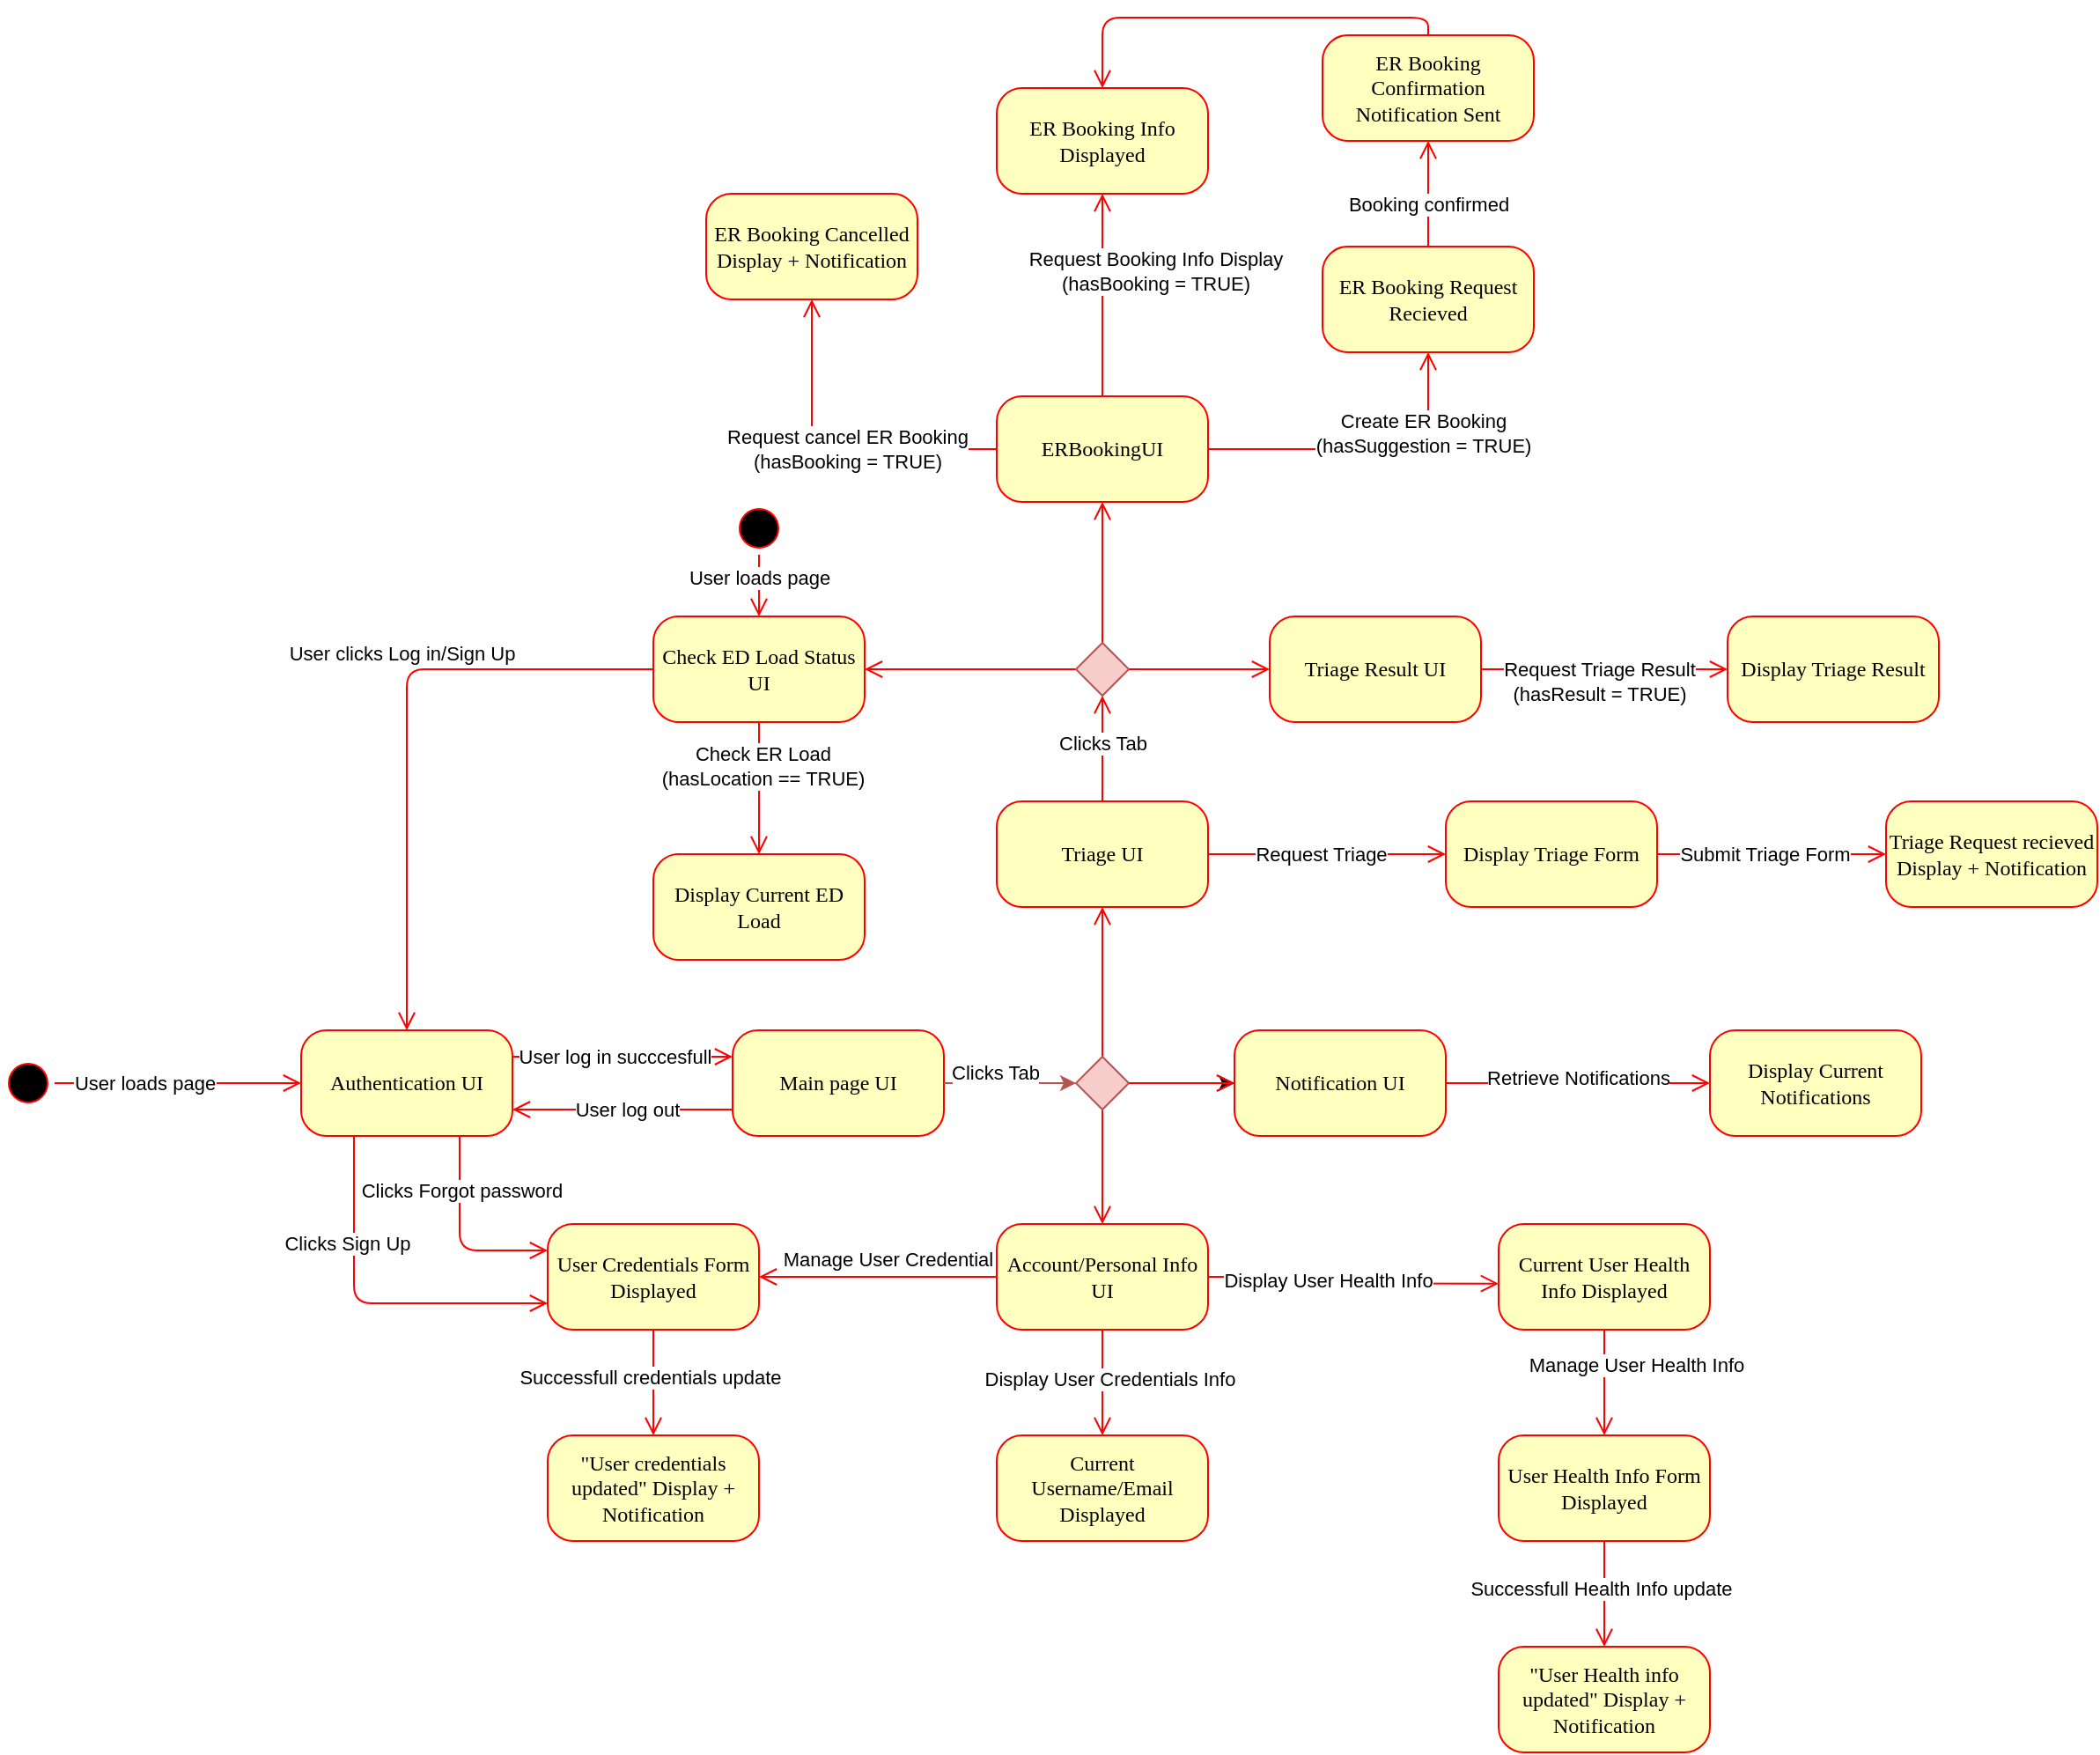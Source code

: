 <mxfile version="22.0.8" type="github">
  <diagram name="Page-1" id="58cdce13-f638-feb5-8d6f-7d28b1aa9fa0">
    <mxGraphModel dx="2423" dy="1447" grid="1" gridSize="10" guides="1" tooltips="1" connect="1" arrows="1" fold="1" page="1" pageScale="1" pageWidth="1100" pageHeight="850" background="none" math="0" shadow="0">
      <root>
        <mxCell id="0" />
        <mxCell id="1" parent="0" />
        <mxCell id="382b91b5511bd0f7-1" value="" style="ellipse;html=1;shape=startState;fillColor=#000000;strokeColor=#ff0000;rounded=1;shadow=0;comic=0;labelBackgroundColor=none;fontFamily=Verdana;fontSize=12;fontColor=#000000;align=center;direction=south;" parent="1" vertex="1">
          <mxGeometry x="-40" y="125" width="30" height="30" as="geometry" />
        </mxCell>
        <mxCell id="382b91b5511bd0f7-6" value="Authentication UI" style="rounded=1;whiteSpace=wrap;html=1;arcSize=24;fillColor=#ffffc0;strokeColor=#ff0000;shadow=0;comic=0;labelBackgroundColor=none;fontFamily=Verdana;fontSize=12;fontColor=#000000;align=center;" parent="1" vertex="1">
          <mxGeometry x="130" y="110" width="120" height="60" as="geometry" />
        </mxCell>
        <mxCell id="2a3bc250acf0617d-9" style="edgeStyle=orthogonalEdgeStyle;html=1;labelBackgroundColor=none;endArrow=open;endSize=8;strokeColor=#ff0000;fontFamily=Verdana;fontSize=12;align=left;" parent="1" source="382b91b5511bd0f7-1" target="382b91b5511bd0f7-6" edge="1">
          <mxGeometry relative="1" as="geometry" />
        </mxCell>
        <mxCell id="VdD3YLYx9Pq02H5jU0q_-2" value="User loads page" style="edgeLabel;html=1;align=center;verticalAlign=middle;resizable=0;points=[];" parent="2a3bc250acf0617d-9" vertex="1" connectable="0">
          <mxGeometry x="-0.275" relative="1" as="geometry">
            <mxPoint as="offset" />
          </mxGeometry>
        </mxCell>
        <mxCell id="VdD3YLYx9Pq02H5jU0q_-5" style="edgeStyle=orthogonalEdgeStyle;html=1;labelBackgroundColor=none;endArrow=open;endSize=8;strokeColor=#ff0000;fontFamily=Verdana;fontSize=12;align=left;exitX=1;exitY=0.25;exitDx=0;exitDy=0;entryX=0;entryY=0.25;entryDx=0;entryDy=0;" parent="1" source="382b91b5511bd0f7-6" target="VdD3YLYx9Pq02H5jU0q_-14" edge="1">
          <mxGeometry relative="1" as="geometry">
            <mxPoint x="390" y="125.62" as="sourcePoint" />
            <mxPoint x="470" y="125" as="targetPoint" />
          </mxGeometry>
        </mxCell>
        <mxCell id="VdD3YLYx9Pq02H5jU0q_-8" value="User log in succcesfull" style="edgeLabel;html=1;align=center;verticalAlign=middle;resizable=0;points=[];" parent="VdD3YLYx9Pq02H5jU0q_-5" vertex="1" connectable="0">
          <mxGeometry x="-0.323" relative="1" as="geometry">
            <mxPoint x="15" as="offset" />
          </mxGeometry>
        </mxCell>
        <mxCell id="VdD3YLYx9Pq02H5jU0q_-10" style="edgeStyle=orthogonalEdgeStyle;html=1;labelBackgroundColor=none;endArrow=open;endSize=8;strokeColor=#ff0000;fontFamily=Verdana;fontSize=12;align=left;entryX=1;entryY=0.75;entryDx=0;entryDy=0;exitX=0;exitY=0.75;exitDx=0;exitDy=0;" parent="1" source="VdD3YLYx9Pq02H5jU0q_-14" target="382b91b5511bd0f7-6" edge="1">
          <mxGeometry relative="1" as="geometry">
            <mxPoint x="460" y="155" as="sourcePoint" />
            <mxPoint x="290" y="160" as="targetPoint" />
          </mxGeometry>
        </mxCell>
        <mxCell id="VdD3YLYx9Pq02H5jU0q_-11" value="User log out" style="edgeLabel;html=1;align=center;verticalAlign=middle;resizable=0;points=[];" parent="VdD3YLYx9Pq02H5jU0q_-10" vertex="1" connectable="0">
          <mxGeometry x="-0.275" relative="1" as="geometry">
            <mxPoint x="-15" as="offset" />
          </mxGeometry>
        </mxCell>
        <mxCell id="VdD3YLYx9Pq02H5jU0q_-12" style="edgeStyle=orthogonalEdgeStyle;html=1;labelBackgroundColor=none;endArrow=open;endSize=8;strokeColor=#ff0000;fontFamily=Verdana;fontSize=12;align=left;entryX=0;entryY=0.75;entryDx=0;entryDy=0;exitX=0.25;exitY=1;exitDx=0;exitDy=0;" parent="1" source="382b91b5511bd0f7-6" target="9bYLnxyuJk67JNiSMp8e-47" edge="1">
          <mxGeometry relative="1" as="geometry">
            <mxPoint x="150" y="200" as="sourcePoint" />
            <mxPoint x="40" y="260" as="targetPoint" />
          </mxGeometry>
        </mxCell>
        <mxCell id="VdD3YLYx9Pq02H5jU0q_-13" value="Clicks Sign Up" style="edgeLabel;html=1;align=center;verticalAlign=middle;resizable=0;points=[];" parent="VdD3YLYx9Pq02H5jU0q_-12" vertex="1" connectable="0">
          <mxGeometry x="-0.275" relative="1" as="geometry">
            <mxPoint x="-4" y="-14" as="offset" />
          </mxGeometry>
        </mxCell>
        <mxCell id="VdD3YLYx9Pq02H5jU0q_-14" value="Main page UI" style="rounded=1;whiteSpace=wrap;html=1;arcSize=24;fillColor=#ffffc0;strokeColor=#ff0000;shadow=0;comic=0;labelBackgroundColor=none;fontFamily=Verdana;fontSize=12;fontColor=#000000;align=center;" parent="1" vertex="1">
          <mxGeometry x="375" y="110" width="120" height="60" as="geometry" />
        </mxCell>
        <mxCell id="VdD3YLYx9Pq02H5jU0q_-15" style="edgeStyle=orthogonalEdgeStyle;html=1;labelBackgroundColor=none;endArrow=open;endSize=8;strokeColor=#ff0000;fontFamily=Verdana;fontSize=12;align=left;exitX=0.5;exitY=0;exitDx=0;exitDy=0;entryX=0.5;entryY=1;entryDx=0;entryDy=0;" parent="1" source="VdD3YLYx9Pq02H5jU0q_-47" target="VdD3YLYx9Pq02H5jU0q_-21" edge="1">
          <mxGeometry relative="1" as="geometry">
            <mxPoint x="310" y="135" as="sourcePoint" />
            <mxPoint x="580" y="50" as="targetPoint" />
          </mxGeometry>
        </mxCell>
        <mxCell id="VdD3YLYx9Pq02H5jU0q_-21" value="Triage UI" style="rounded=1;whiteSpace=wrap;html=1;arcSize=24;fillColor=#ffffc0;strokeColor=#ff0000;shadow=0;comic=0;labelBackgroundColor=none;fontFamily=Verdana;fontSize=12;fontColor=#000000;align=center;" parent="1" vertex="1">
          <mxGeometry x="525" y="-20" width="120" height="60" as="geometry" />
        </mxCell>
        <mxCell id="VdD3YLYx9Pq02H5jU0q_-24" style="edgeStyle=orthogonalEdgeStyle;html=1;labelBackgroundColor=none;endArrow=open;endSize=8;strokeColor=#ff0000;fontFamily=Verdana;fontSize=12;align=left;exitX=0.5;exitY=0;exitDx=0;exitDy=0;entryX=0.5;entryY=1;entryDx=0;entryDy=0;" parent="1" source="VdD3YLYx9Pq02H5jU0q_-49" target="VdD3YLYx9Pq02H5jU0q_-26" edge="1">
          <mxGeometry relative="1" as="geometry">
            <mxPoint x="590" y="120" as="sourcePoint" />
            <mxPoint x="710" y="10" as="targetPoint" />
          </mxGeometry>
        </mxCell>
        <mxCell id="VdD3YLYx9Pq02H5jU0q_-26" value="ERBookingUI" style="rounded=1;whiteSpace=wrap;html=1;arcSize=24;fillColor=#ffffc0;strokeColor=#ff0000;shadow=0;comic=0;labelBackgroundColor=none;fontFamily=Verdana;fontSize=12;fontColor=#000000;align=center;" parent="1" vertex="1">
          <mxGeometry x="525" y="-250" width="120" height="60" as="geometry" />
        </mxCell>
        <mxCell id="VdD3YLYx9Pq02H5jU0q_-29" style="edgeStyle=orthogonalEdgeStyle;html=1;labelBackgroundColor=none;endArrow=open;endSize=8;strokeColor=#ff0000;fontFamily=Verdana;fontSize=12;align=left;exitX=0.5;exitY=0;exitDx=0;exitDy=0;entryX=0.5;entryY=1;entryDx=0;entryDy=0;" parent="1" source="VdD3YLYx9Pq02H5jU0q_-21" target="VdD3YLYx9Pq02H5jU0q_-49" edge="1">
          <mxGeometry relative="1" as="geometry">
            <mxPoint x="400" y="-51.96" as="sourcePoint" />
            <mxPoint x="530" y="-80" as="targetPoint" />
          </mxGeometry>
        </mxCell>
        <mxCell id="9bYLnxyuJk67JNiSMp8e-36" value="&lt;div&gt;Clicks Tab&lt;/div&gt;" style="edgeLabel;html=1;align=center;verticalAlign=middle;resizable=0;points=[];" parent="VdD3YLYx9Pq02H5jU0q_-29" vertex="1" connectable="0">
          <mxGeometry x="0.341" relative="1" as="geometry">
            <mxPoint y="7" as="offset" />
          </mxGeometry>
        </mxCell>
        <mxCell id="VdD3YLYx9Pq02H5jU0q_-30" value="Check ED Load Status UI" style="rounded=1;whiteSpace=wrap;html=1;arcSize=24;fillColor=#ffffc0;strokeColor=#ff0000;shadow=0;comic=0;labelBackgroundColor=none;fontFamily=Verdana;fontSize=12;fontColor=#000000;align=center;" parent="1" vertex="1">
          <mxGeometry x="330" y="-125.0" width="120" height="60" as="geometry" />
        </mxCell>
        <mxCell id="VdD3YLYx9Pq02H5jU0q_-34" style="edgeStyle=orthogonalEdgeStyle;html=1;labelBackgroundColor=none;endArrow=open;endSize=8;strokeColor=#ff0000;fontFamily=Verdana;fontSize=12;align=left;entryX=1;entryY=0.5;entryDx=0;entryDy=0;exitX=0;exitY=0.5;exitDx=0;exitDy=0;" parent="1" source="VdD3YLYx9Pq02H5jU0q_-49" target="VdD3YLYx9Pq02H5jU0q_-30" edge="1">
          <mxGeometry relative="1" as="geometry">
            <mxPoint x="540" y="-10" as="sourcePoint" />
            <mxPoint x="460" y="-95" as="targetPoint" />
          </mxGeometry>
        </mxCell>
        <mxCell id="VdD3YLYx9Pq02H5jU0q_-35" value="Account/Personal Info UI" style="rounded=1;whiteSpace=wrap;html=1;arcSize=24;fillColor=#ffffc0;strokeColor=#ff0000;shadow=0;comic=0;labelBackgroundColor=none;fontFamily=Verdana;fontSize=12;fontColor=#000000;align=center;" parent="1" vertex="1">
          <mxGeometry x="525" y="220" width="120" height="60" as="geometry" />
        </mxCell>
        <mxCell id="VdD3YLYx9Pq02H5jU0q_-36" style="edgeStyle=orthogonalEdgeStyle;html=1;labelBackgroundColor=none;endArrow=open;endSize=8;strokeColor=#ff0000;fontFamily=Verdana;fontSize=12;align=left;exitX=0.5;exitY=1;exitDx=0;exitDy=0;entryX=0.5;entryY=0;entryDx=0;entryDy=0;" parent="1" source="VdD3YLYx9Pq02H5jU0q_-47" target="VdD3YLYx9Pq02H5jU0q_-35" edge="1">
          <mxGeometry relative="1" as="geometry">
            <mxPoint x="650" y="150" as="sourcePoint" />
            <mxPoint x="710" y="150" as="targetPoint" />
          </mxGeometry>
        </mxCell>
        <mxCell id="VdD3YLYx9Pq02H5jU0q_-39" style="edgeStyle=orthogonalEdgeStyle;html=1;labelBackgroundColor=none;endArrow=open;endSize=8;strokeColor=#ff0000;fontFamily=Verdana;fontSize=12;align=left;entryX=0.5;entryY=0;entryDx=0;entryDy=0;exitX=0;exitY=0.5;exitDx=0;exitDy=0;" parent="1" source="VdD3YLYx9Pq02H5jU0q_-30" target="382b91b5511bd0f7-6" edge="1">
          <mxGeometry relative="1" as="geometry">
            <mxPoint x="540" y="-10" as="sourcePoint" />
            <mxPoint x="540" y="-90" as="targetPoint" />
          </mxGeometry>
        </mxCell>
        <mxCell id="3F3ILfwRqj9AePYUOEfk-1" value="User clicks Log in/Sign Up" style="edgeLabel;html=1;align=center;verticalAlign=middle;resizable=0;points=[];" parent="VdD3YLYx9Pq02H5jU0q_-39" vertex="1" connectable="0">
          <mxGeometry x="0.038" y="-4" relative="1" as="geometry">
            <mxPoint x="1" y="-48" as="offset" />
          </mxGeometry>
        </mxCell>
        <mxCell id="VdD3YLYx9Pq02H5jU0q_-40" value="" style="ellipse;html=1;shape=startState;fillColor=#000000;strokeColor=#ff0000;rounded=1;shadow=0;comic=0;labelBackgroundColor=none;fontFamily=Verdana;fontSize=12;fontColor=#000000;align=center;direction=south;" parent="1" vertex="1">
          <mxGeometry x="375" y="-190" width="30" height="30" as="geometry" />
        </mxCell>
        <mxCell id="VdD3YLYx9Pq02H5jU0q_-41" style="edgeStyle=orthogonalEdgeStyle;html=1;labelBackgroundColor=none;endArrow=open;endSize=8;strokeColor=#ff0000;fontFamily=Verdana;fontSize=12;align=left;entryX=0.5;entryY=0;entryDx=0;entryDy=0;" parent="1" source="VdD3YLYx9Pq02H5jU0q_-40" target="VdD3YLYx9Pq02H5jU0q_-30" edge="1">
          <mxGeometry relative="1" as="geometry">
            <mxPoint x="370" y="-135" as="targetPoint" />
          </mxGeometry>
        </mxCell>
        <mxCell id="VdD3YLYx9Pq02H5jU0q_-42" value="User loads page" style="edgeLabel;html=1;align=center;verticalAlign=middle;resizable=0;points=[];" parent="VdD3YLYx9Pq02H5jU0q_-41" vertex="1" connectable="0">
          <mxGeometry x="-0.275" relative="1" as="geometry">
            <mxPoint as="offset" />
          </mxGeometry>
        </mxCell>
        <mxCell id="NMF-H3eIl_iGVr_XC_nz-1" value="" style="edgeStyle=orthogonalEdgeStyle;rounded=0;orthogonalLoop=1;jettySize=auto;html=1;" parent="1" source="VdD3YLYx9Pq02H5jU0q_-47" target="9bYLnxyuJk67JNiSMp8e-69" edge="1">
          <mxGeometry relative="1" as="geometry" />
        </mxCell>
        <mxCell id="VdD3YLYx9Pq02H5jU0q_-47" value="" style="rhombus;whiteSpace=wrap;html=1;fillColor=#f8cecc;strokeColor=#b85450;" parent="1" vertex="1">
          <mxGeometry x="570" y="125" width="30" height="30" as="geometry" />
        </mxCell>
        <mxCell id="VdD3YLYx9Pq02H5jU0q_-48" value="" style="endArrow=classic;html=1;rounded=0;fillColor=#f8cecc;strokeColor=#b85450;entryX=0;entryY=0.5;entryDx=0;entryDy=0;exitX=1;exitY=0.5;exitDx=0;exitDy=0;" parent="1" source="VdD3YLYx9Pq02H5jU0q_-14" target="VdD3YLYx9Pq02H5jU0q_-47" edge="1">
          <mxGeometry width="50" height="50" relative="1" as="geometry">
            <mxPoint x="500" y="140" as="sourcePoint" />
            <mxPoint x="550" y="150" as="targetPoint" />
          </mxGeometry>
        </mxCell>
        <mxCell id="9bYLnxyuJk67JNiSMp8e-1" value="Clicks Tab" style="edgeLabel;html=1;align=center;verticalAlign=middle;resizable=0;points=[];" parent="VdD3YLYx9Pq02H5jU0q_-48" vertex="1" connectable="0">
          <mxGeometry x="-0.237" y="6" relative="1" as="geometry">
            <mxPoint as="offset" />
          </mxGeometry>
        </mxCell>
        <mxCell id="VdD3YLYx9Pq02H5jU0q_-49" value="" style="rhombus;whiteSpace=wrap;html=1;fillColor=#f8cecc;strokeColor=#b85450;" parent="1" vertex="1">
          <mxGeometry x="570" y="-110" width="30" height="30" as="geometry" />
        </mxCell>
        <mxCell id="VdD3YLYx9Pq02H5jU0q_-54" value="Triage Result UI" style="rounded=1;whiteSpace=wrap;html=1;arcSize=24;fillColor=#ffffc0;strokeColor=#ff0000;shadow=0;comic=0;labelBackgroundColor=none;fontFamily=Verdana;fontSize=12;fontColor=#000000;align=center;" parent="1" vertex="1">
          <mxGeometry x="680" y="-125" width="120" height="60" as="geometry" />
        </mxCell>
        <mxCell id="VdD3YLYx9Pq02H5jU0q_-55" style="edgeStyle=orthogonalEdgeStyle;html=1;labelBackgroundColor=none;endArrow=open;endSize=8;strokeColor=#ff0000;fontFamily=Verdana;fontSize=12;align=left;entryX=0;entryY=0.5;entryDx=0;entryDy=0;exitX=1;exitY=0.5;exitDx=0;exitDy=0;" parent="1" source="VdD3YLYx9Pq02H5jU0q_-49" target="VdD3YLYx9Pq02H5jU0q_-54" edge="1">
          <mxGeometry relative="1" as="geometry">
            <mxPoint x="600" y="-90" as="sourcePoint" />
            <mxPoint x="150" y="-305" as="targetPoint" />
          </mxGeometry>
        </mxCell>
        <mxCell id="9bYLnxyuJk67JNiSMp8e-13" style="edgeStyle=orthogonalEdgeStyle;html=1;labelBackgroundColor=none;endArrow=open;endSize=8;strokeColor=#ff0000;fontFamily=Verdana;fontSize=12;align=left;exitX=1;exitY=0.5;exitDx=0;exitDy=0;entryX=0.5;entryY=1;entryDx=0;entryDy=0;" parent="1" source="VdD3YLYx9Pq02H5jU0q_-26" target="9bYLnxyuJk67JNiSMp8e-23" edge="1">
          <mxGeometry relative="1" as="geometry">
            <mxPoint x="470" y="-170" as="sourcePoint" />
            <mxPoint x="770" y="-275" as="targetPoint" />
          </mxGeometry>
        </mxCell>
        <mxCell id="9bYLnxyuJk67JNiSMp8e-14" value="&lt;div&gt;Create ER Booking&lt;/div&gt;&lt;div&gt;(hasSuggestion = TRUE)&lt;br&gt;&lt;/div&gt;" style="edgeLabel;html=1;align=center;verticalAlign=middle;resizable=0;points=[];" parent="9bYLnxyuJk67JNiSMp8e-13" vertex="1" connectable="0">
          <mxGeometry x="0.358" y="9" relative="1" as="geometry">
            <mxPoint as="offset" />
          </mxGeometry>
        </mxCell>
        <mxCell id="9bYLnxyuJk67JNiSMp8e-18" style="edgeStyle=orthogonalEdgeStyle;html=1;labelBackgroundColor=none;endArrow=open;endSize=8;strokeColor=#ff0000;fontFamily=Verdana;fontSize=12;align=left;exitX=0.5;exitY=0;exitDx=0;exitDy=0;entryX=0.5;entryY=1;entryDx=0;entryDy=0;" parent="1" source="VdD3YLYx9Pq02H5jU0q_-26" target="9bYLnxyuJk67JNiSMp8e-22" edge="1">
          <mxGeometry relative="1" as="geometry">
            <mxPoint x="470" y="-170" as="sourcePoint" />
            <mxPoint x="610" y="-375" as="targetPoint" />
          </mxGeometry>
        </mxCell>
        <mxCell id="9bYLnxyuJk67JNiSMp8e-19" value="&lt;div&gt;Request Booking Info Display&lt;br&gt;&lt;/div&gt;&lt;div&gt;(hasBooking = TRUE)&lt;br&gt;&lt;/div&gt;" style="edgeLabel;html=1;align=center;verticalAlign=middle;resizable=0;points=[];" parent="9bYLnxyuJk67JNiSMp8e-18" vertex="1" connectable="0">
          <mxGeometry x="-0.437" y="4" relative="1" as="geometry">
            <mxPoint x="34" y="-39" as="offset" />
          </mxGeometry>
        </mxCell>
        <mxCell id="9bYLnxyuJk67JNiSMp8e-22" value="ER Booking Info Displayed" style="rounded=1;whiteSpace=wrap;html=1;arcSize=24;fillColor=#ffffc0;strokeColor=#ff0000;shadow=0;comic=0;labelBackgroundColor=none;fontFamily=Verdana;fontSize=12;fontColor=#000000;align=center;" parent="1" vertex="1">
          <mxGeometry x="525" y="-425" width="120" height="60" as="geometry" />
        </mxCell>
        <mxCell id="9bYLnxyuJk67JNiSMp8e-23" value="ER Booking Request Recieved" style="rounded=1;whiteSpace=wrap;html=1;arcSize=24;fillColor=#ffffc0;strokeColor=#ff0000;shadow=0;comic=0;labelBackgroundColor=none;fontFamily=Verdana;fontSize=12;fontColor=#000000;align=center;" parent="1" vertex="1">
          <mxGeometry x="710" y="-335" width="120" height="60" as="geometry" />
        </mxCell>
        <mxCell id="9bYLnxyuJk67JNiSMp8e-25" style="edgeStyle=orthogonalEdgeStyle;html=1;labelBackgroundColor=none;endArrow=open;endSize=8;strokeColor=#ff0000;fontFamily=Verdana;fontSize=12;align=left;exitX=0.5;exitY=0;exitDx=0;exitDy=0;entryX=0.5;entryY=1;entryDx=0;entryDy=0;" parent="1" source="9bYLnxyuJk67JNiSMp8e-23" target="9bYLnxyuJk67JNiSMp8e-28" edge="1">
          <mxGeometry relative="1" as="geometry">
            <mxPoint x="640" y="-170" as="sourcePoint" />
            <mxPoint x="850" y="-375" as="targetPoint" />
          </mxGeometry>
        </mxCell>
        <mxCell id="9bYLnxyuJk67JNiSMp8e-27" value="Booking confirmed" style="edgeLabel;html=1;align=center;verticalAlign=middle;resizable=0;points=[];" parent="9bYLnxyuJk67JNiSMp8e-25" vertex="1" connectable="0">
          <mxGeometry x="-0.17" relative="1" as="geometry">
            <mxPoint y="1" as="offset" />
          </mxGeometry>
        </mxCell>
        <mxCell id="9bYLnxyuJk67JNiSMp8e-28" value="ER Booking Confirmation Notification Sent" style="rounded=1;whiteSpace=wrap;html=1;arcSize=24;fillColor=#ffffc0;strokeColor=#ff0000;shadow=0;comic=0;labelBackgroundColor=none;fontFamily=Verdana;fontSize=12;fontColor=#000000;align=center;" parent="1" vertex="1">
          <mxGeometry x="710" y="-455" width="120" height="60" as="geometry" />
        </mxCell>
        <mxCell id="9bYLnxyuJk67JNiSMp8e-29" style="edgeStyle=orthogonalEdgeStyle;html=1;labelBackgroundColor=none;endArrow=open;endSize=8;strokeColor=#ff0000;fontFamily=Verdana;fontSize=12;align=left;exitX=0.5;exitY=0;exitDx=0;exitDy=0;entryX=0.5;entryY=0;entryDx=0;entryDy=0;" parent="1" source="9bYLnxyuJk67JNiSMp8e-28" target="9bYLnxyuJk67JNiSMp8e-22" edge="1">
          <mxGeometry relative="1" as="geometry">
            <mxPoint x="840" y="-470" as="sourcePoint" />
            <mxPoint x="630" y="-440" as="targetPoint" />
          </mxGeometry>
        </mxCell>
        <mxCell id="9bYLnxyuJk67JNiSMp8e-33" style="edgeStyle=orthogonalEdgeStyle;html=1;labelBackgroundColor=none;endArrow=open;endSize=8;strokeColor=#ff0000;fontFamily=Verdana;fontSize=12;align=left;exitX=1;exitY=0.5;exitDx=0;exitDy=0;entryX=0;entryY=0.5;entryDx=0;entryDy=0;" parent="1" source="VdD3YLYx9Pq02H5jU0q_-21" target="9bYLnxyuJk67JNiSMp8e-34" edge="1">
          <mxGeometry relative="1" as="geometry">
            <mxPoint x="643" y="-5" as="sourcePoint" />
            <mxPoint x="778" as="targetPoint" />
          </mxGeometry>
        </mxCell>
        <mxCell id="9bYLnxyuJk67JNiSMp8e-42" value="Request Triage" style="edgeLabel;html=1;align=center;verticalAlign=middle;resizable=0;points=[];" parent="9bYLnxyuJk67JNiSMp8e-33" vertex="1" connectable="0">
          <mxGeometry x="-0.058" relative="1" as="geometry">
            <mxPoint as="offset" />
          </mxGeometry>
        </mxCell>
        <mxCell id="9bYLnxyuJk67JNiSMp8e-34" value="Display Triage Form" style="rounded=1;whiteSpace=wrap;html=1;arcSize=24;fillColor=#ffffc0;strokeColor=#ff0000;shadow=0;comic=0;labelBackgroundColor=none;fontFamily=Verdana;fontSize=12;fontColor=#000000;align=center;" parent="1" vertex="1">
          <mxGeometry x="780" y="-20" width="120" height="60" as="geometry" />
        </mxCell>
        <mxCell id="9bYLnxyuJk67JNiSMp8e-39" style="edgeStyle=orthogonalEdgeStyle;html=1;labelBackgroundColor=none;endArrow=open;endSize=8;strokeColor=#ff0000;fontFamily=Verdana;fontSize=12;align=left;exitX=1;exitY=0.5;exitDx=0;exitDy=0;entryX=0;entryY=0.5;entryDx=0;entryDy=0;" parent="1" source="VdD3YLYx9Pq02H5jU0q_-54" target="9bYLnxyuJk67JNiSMp8e-46" edge="1">
          <mxGeometry relative="1" as="geometry">
            <mxPoint x="655" y="5" as="sourcePoint" />
            <mxPoint x="790" y="10" as="targetPoint" />
          </mxGeometry>
        </mxCell>
        <mxCell id="9bYLnxyuJk67JNiSMp8e-40" value="&lt;div&gt;Request Triage Result&lt;/div&gt;&lt;div&gt;(hasResult = TRUE)&lt;br&gt;&lt;/div&gt;" style="edgeLabel;html=1;align=center;verticalAlign=middle;resizable=0;points=[];" parent="9bYLnxyuJk67JNiSMp8e-39" vertex="1" connectable="0">
          <mxGeometry x="-0.156" relative="1" as="geometry">
            <mxPoint x="8" y="7" as="offset" />
          </mxGeometry>
        </mxCell>
        <mxCell id="9bYLnxyuJk67JNiSMp8e-46" value="Display Triage Result" style="rounded=1;whiteSpace=wrap;html=1;arcSize=24;fillColor=#ffffc0;strokeColor=#ff0000;shadow=0;comic=0;labelBackgroundColor=none;fontFamily=Verdana;fontSize=12;fontColor=#000000;align=center;" parent="1" vertex="1">
          <mxGeometry x="940" y="-125" width="120" height="60" as="geometry" />
        </mxCell>
        <mxCell id="9bYLnxyuJk67JNiSMp8e-47" value="User Credentials Form Displayed" style="rounded=1;whiteSpace=wrap;html=1;arcSize=24;fillColor=#ffffc0;strokeColor=#ff0000;shadow=0;comic=0;labelBackgroundColor=none;fontFamily=Verdana;fontSize=12;fontColor=#000000;align=center;" parent="1" vertex="1">
          <mxGeometry x="270" y="220" width="120" height="60" as="geometry" />
        </mxCell>
        <mxCell id="9bYLnxyuJk67JNiSMp8e-55" style="edgeStyle=orthogonalEdgeStyle;html=1;labelBackgroundColor=none;endArrow=open;endSize=8;strokeColor=#ff0000;fontFamily=Verdana;fontSize=12;align=left;exitX=0;exitY=0.5;exitDx=0;exitDy=0;entryX=1;entryY=0.5;entryDx=0;entryDy=0;" parent="1" source="VdD3YLYx9Pq02H5jU0q_-35" target="9bYLnxyuJk67JNiSMp8e-47" edge="1">
          <mxGeometry relative="1" as="geometry">
            <mxPoint x="595" y="165" as="sourcePoint" />
            <mxPoint x="595" y="300" as="targetPoint" />
          </mxGeometry>
        </mxCell>
        <mxCell id="9bYLnxyuJk67JNiSMp8e-56" value="Manage User Credential" style="edgeLabel;html=1;align=center;verticalAlign=middle;resizable=0;points=[];" parent="9bYLnxyuJk67JNiSMp8e-55" vertex="1" connectable="0">
          <mxGeometry x="0.131" y="4" relative="1" as="geometry">
            <mxPoint x="14" y="-14" as="offset" />
          </mxGeometry>
        </mxCell>
        <mxCell id="9bYLnxyuJk67JNiSMp8e-59" style="edgeStyle=orthogonalEdgeStyle;html=1;labelBackgroundColor=none;endArrow=open;endSize=8;strokeColor=#ff0000;fontFamily=Verdana;fontSize=12;align=left;entryX=0.5;entryY=0;entryDx=0;entryDy=0;exitX=0.5;exitY=1;exitDx=0;exitDy=0;" parent="1" source="OtbjJgourQZbi3jSDz1a-32" target="9bYLnxyuJk67JNiSMp8e-63" edge="1">
          <mxGeometry relative="1" as="geometry">
            <mxPoint x="850" y="400" as="sourcePoint" />
            <mxPoint x="370" y="480" as="targetPoint" />
          </mxGeometry>
        </mxCell>
        <mxCell id="9bYLnxyuJk67JNiSMp8e-68" value="Successfull Health Info update" style="edgeLabel;html=1;align=center;verticalAlign=middle;resizable=0;points=[];" parent="9bYLnxyuJk67JNiSMp8e-59" vertex="1" connectable="0">
          <mxGeometry x="-0.118" y="-2" relative="1" as="geometry">
            <mxPoint as="offset" />
          </mxGeometry>
        </mxCell>
        <mxCell id="9bYLnxyuJk67JNiSMp8e-63" value="&quot;User Health info updated&quot; Display + Notification " style="rounded=1;whiteSpace=wrap;html=1;arcSize=24;fillColor=#ffffc0;strokeColor=#ff0000;shadow=0;comic=0;labelBackgroundColor=none;fontFamily=Verdana;fontSize=12;fontColor=#000000;align=center;" parent="1" vertex="1">
          <mxGeometry x="810" y="460" width="120" height="60" as="geometry" />
        </mxCell>
        <mxCell id="9bYLnxyuJk67JNiSMp8e-69" value="Notification UI" style="rounded=1;whiteSpace=wrap;html=1;arcSize=24;fillColor=#ffffc0;strokeColor=#ff0000;shadow=0;comic=0;labelBackgroundColor=none;fontFamily=Verdana;fontSize=12;fontColor=#000000;align=center;" parent="1" vertex="1">
          <mxGeometry x="660" y="110" width="120" height="60" as="geometry" />
        </mxCell>
        <mxCell id="9bYLnxyuJk67JNiSMp8e-70" style="edgeStyle=orthogonalEdgeStyle;html=1;labelBackgroundColor=none;endArrow=open;endSize=8;strokeColor=#ff0000;fontFamily=Verdana;fontSize=12;align=left;exitX=1;exitY=0.5;exitDx=0;exitDy=0;entryX=0;entryY=0.5;entryDx=0;entryDy=0;" parent="1" source="VdD3YLYx9Pq02H5jU0q_-47" target="9bYLnxyuJk67JNiSMp8e-69" edge="1">
          <mxGeometry relative="1" as="geometry">
            <mxPoint x="595" y="165" as="sourcePoint" />
            <mxPoint x="595" y="300" as="targetPoint" />
          </mxGeometry>
        </mxCell>
        <mxCell id="NMF-H3eIl_iGVr_XC_nz-2" style="edgeStyle=orthogonalEdgeStyle;html=1;labelBackgroundColor=none;endArrow=open;endSize=8;strokeColor=#ff0000;fontFamily=Verdana;fontSize=12;align=left;exitX=1;exitY=0.5;exitDx=0;exitDy=0;entryX=0;entryY=0.5;entryDx=0;entryDy=0;" parent="1" source="9bYLnxyuJk67JNiSMp8e-69" target="NMF-H3eIl_iGVr_XC_nz-3" edge="1">
          <mxGeometry relative="1" as="geometry">
            <mxPoint x="610" y="150" as="sourcePoint" />
            <mxPoint x="910" y="155" as="targetPoint" />
          </mxGeometry>
        </mxCell>
        <mxCell id="NMF-H3eIl_iGVr_XC_nz-4" value="Retrieve Notifications" style="edgeLabel;html=1;align=center;verticalAlign=middle;resizable=0;points=[];" parent="NMF-H3eIl_iGVr_XC_nz-2" vertex="1" connectable="0">
          <mxGeometry x="-0.548" y="3" relative="1" as="geometry">
            <mxPoint x="41" as="offset" />
          </mxGeometry>
        </mxCell>
        <mxCell id="NMF-H3eIl_iGVr_XC_nz-3" value="Display Current Notifications" style="rounded=1;whiteSpace=wrap;html=1;arcSize=24;fillColor=#ffffc0;strokeColor=#ff0000;shadow=0;comic=0;labelBackgroundColor=none;fontFamily=Verdana;fontSize=12;fontColor=#000000;align=center;" parent="1" vertex="1">
          <mxGeometry x="930" y="110" width="120" height="60" as="geometry" />
        </mxCell>
        <mxCell id="3F3ILfwRqj9AePYUOEfk-2" style="edgeStyle=orthogonalEdgeStyle;html=1;labelBackgroundColor=none;endArrow=open;endSize=8;strokeColor=#ff0000;fontFamily=Verdana;fontSize=12;align=left;exitX=1;exitY=0.5;exitDx=0;exitDy=0;entryX=0;entryY=0.5;entryDx=0;entryDy=0;" parent="1" source="9bYLnxyuJk67JNiSMp8e-34" target="OtbjJgourQZbi3jSDz1a-4" edge="1">
          <mxGeometry relative="1" as="geometry">
            <mxPoint x="653" y="5" as="sourcePoint" />
            <mxPoint x="1010" as="targetPoint" />
          </mxGeometry>
        </mxCell>
        <mxCell id="3F3ILfwRqj9AePYUOEfk-3" value="Submit Triage Form" style="edgeLabel;html=1;align=center;verticalAlign=middle;resizable=0;points=[];" parent="3F3ILfwRqj9AePYUOEfk-2" vertex="1" connectable="0">
          <mxGeometry x="-0.058" relative="1" as="geometry">
            <mxPoint as="offset" />
          </mxGeometry>
        </mxCell>
        <mxCell id="OtbjJgourQZbi3jSDz1a-4" value="Triage Request recieved Display + Notification " style="rounded=1;whiteSpace=wrap;html=1;arcSize=24;fillColor=#ffffc0;strokeColor=#ff0000;shadow=0;comic=0;labelBackgroundColor=none;fontFamily=Verdana;fontSize=12;fontColor=#000000;align=center;" parent="1" vertex="1">
          <mxGeometry x="1030" y="-20" width="120" height="60" as="geometry" />
        </mxCell>
        <mxCell id="OtbjJgourQZbi3jSDz1a-7" value="&lt;div&gt;ER Booking Cancelled &lt;br&gt;&lt;/div&gt;&lt;div&gt;Display + Notification&lt;br&gt;&lt;/div&gt;" style="rounded=1;whiteSpace=wrap;html=1;arcSize=24;fillColor=#ffffc0;strokeColor=#ff0000;shadow=0;comic=0;labelBackgroundColor=none;fontFamily=Verdana;fontSize=12;fontColor=#000000;align=center;" parent="1" vertex="1">
          <mxGeometry x="360" y="-365" width="120" height="60" as="geometry" />
        </mxCell>
        <mxCell id="OtbjJgourQZbi3jSDz1a-11" style="edgeStyle=orthogonalEdgeStyle;html=1;labelBackgroundColor=none;endArrow=open;endSize=8;strokeColor=#ff0000;fontFamily=Verdana;fontSize=12;align=left;exitX=0;exitY=0.5;exitDx=0;exitDy=0;entryX=0.5;entryY=1;entryDx=0;entryDy=0;" parent="1" source="VdD3YLYx9Pq02H5jU0q_-26" target="OtbjJgourQZbi3jSDz1a-7" edge="1">
          <mxGeometry relative="1" as="geometry">
            <mxPoint x="595" y="-240" as="sourcePoint" />
            <mxPoint x="360" y="-260" as="targetPoint" />
          </mxGeometry>
        </mxCell>
        <mxCell id="OtbjJgourQZbi3jSDz1a-12" value="&lt;div&gt;Request cancel ER Booking &lt;br&gt;&lt;/div&gt;&lt;div&gt;(hasBooking = TRUE)&lt;br&gt;&lt;/div&gt;" style="edgeLabel;html=1;align=center;verticalAlign=middle;resizable=0;points=[];" parent="OtbjJgourQZbi3jSDz1a-11" vertex="1" connectable="0">
          <mxGeometry x="-0.437" y="4" relative="1" as="geometry">
            <mxPoint x="-32" y="-4" as="offset" />
          </mxGeometry>
        </mxCell>
        <mxCell id="OtbjJgourQZbi3jSDz1a-23" value="Current User Health Info Displayed" style="rounded=1;whiteSpace=wrap;html=1;arcSize=24;fillColor=#ffffc0;strokeColor=#ff0000;shadow=0;comic=0;labelBackgroundColor=none;fontFamily=Verdana;fontSize=12;fontColor=#000000;align=center;" parent="1" vertex="1">
          <mxGeometry x="810" y="220" width="120" height="60" as="geometry" />
        </mxCell>
        <mxCell id="OtbjJgourQZbi3jSDz1a-24" style="edgeStyle=orthogonalEdgeStyle;html=1;labelBackgroundColor=none;endArrow=open;endSize=8;strokeColor=#ff0000;fontFamily=Verdana;fontSize=12;align=left;exitX=0.5;exitY=1;exitDx=0;exitDy=0;entryX=0.5;entryY=0;entryDx=0;entryDy=0;" parent="1" source="9bYLnxyuJk67JNiSMp8e-47" target="OtbjJgourQZbi3jSDz1a-26" edge="1">
          <mxGeometry relative="1" as="geometry">
            <mxPoint x="341" y="290" as="sourcePoint" />
            <mxPoint x="341" y="340" as="targetPoint" />
          </mxGeometry>
        </mxCell>
        <mxCell id="OtbjJgourQZbi3jSDz1a-25" value="Successfull credentials update" style="edgeLabel;html=1;align=center;verticalAlign=middle;resizable=0;points=[];" parent="OtbjJgourQZbi3jSDz1a-24" vertex="1" connectable="0">
          <mxGeometry x="-0.118" y="-2" relative="1" as="geometry">
            <mxPoint as="offset" />
          </mxGeometry>
        </mxCell>
        <mxCell id="OtbjJgourQZbi3jSDz1a-26" value="&quot;User credentials updated&quot; Display + Notification " style="rounded=1;whiteSpace=wrap;html=1;arcSize=24;fillColor=#ffffc0;strokeColor=#ff0000;shadow=0;comic=0;labelBackgroundColor=none;fontFamily=Verdana;fontSize=12;fontColor=#000000;align=center;" parent="1" vertex="1">
          <mxGeometry x="270" y="340" width="120" height="60" as="geometry" />
        </mxCell>
        <mxCell id="OtbjJgourQZbi3jSDz1a-32" value="User Health Info Form Displayed" style="rounded=1;whiteSpace=wrap;html=1;arcSize=24;fillColor=#ffffc0;strokeColor=#ff0000;shadow=0;comic=0;labelBackgroundColor=none;fontFamily=Verdana;fontSize=12;fontColor=#000000;align=center;" parent="1" vertex="1">
          <mxGeometry x="810" y="340" width="120" height="60" as="geometry" />
        </mxCell>
        <mxCell id="OtbjJgourQZbi3jSDz1a-33" style="edgeStyle=orthogonalEdgeStyle;html=1;labelBackgroundColor=none;endArrow=open;endSize=8;strokeColor=#ff0000;fontFamily=Verdana;fontSize=12;align=left;exitX=0.5;exitY=1;exitDx=0;exitDy=0;entryX=0.5;entryY=0;entryDx=0;entryDy=0;" parent="1" source="OtbjJgourQZbi3jSDz1a-23" target="OtbjJgourQZbi3jSDz1a-32" edge="1">
          <mxGeometry relative="1" as="geometry">
            <mxPoint x="535" y="260" as="sourcePoint" />
            <mxPoint x="400" y="260" as="targetPoint" />
          </mxGeometry>
        </mxCell>
        <mxCell id="OtbjJgourQZbi3jSDz1a-34" value="Manage User Health Info" style="edgeLabel;html=1;align=center;verticalAlign=middle;resizable=0;points=[];" parent="OtbjJgourQZbi3jSDz1a-33" vertex="1" connectable="0">
          <mxGeometry x="0.131" y="4" relative="1" as="geometry">
            <mxPoint x="14" y="-14" as="offset" />
          </mxGeometry>
        </mxCell>
        <mxCell id="OtbjJgourQZbi3jSDz1a-35" value="Current Username/Email Displayed" style="rounded=1;whiteSpace=wrap;html=1;arcSize=24;fillColor=#ffffc0;strokeColor=#ff0000;shadow=0;comic=0;labelBackgroundColor=none;fontFamily=Verdana;fontSize=12;fontColor=#000000;align=center;" parent="1" vertex="1">
          <mxGeometry x="525" y="340" width="120" height="60" as="geometry" />
        </mxCell>
        <mxCell id="OtbjJgourQZbi3jSDz1a-37" style="edgeStyle=orthogonalEdgeStyle;html=1;labelBackgroundColor=none;endArrow=open;endSize=8;strokeColor=#ff0000;fontFamily=Verdana;fontSize=12;align=left;exitX=0.5;exitY=1;exitDx=0;exitDy=0;entryX=0.5;entryY=0;entryDx=0;entryDy=0;" parent="1" source="VdD3YLYx9Pq02H5jU0q_-35" target="OtbjJgourQZbi3jSDz1a-35" edge="1">
          <mxGeometry relative="1" as="geometry">
            <mxPoint x="655" y="260" as="sourcePoint" />
            <mxPoint x="760" y="270" as="targetPoint" />
          </mxGeometry>
        </mxCell>
        <mxCell id="OtbjJgourQZbi3jSDz1a-38" value="Display User Credentials Info" style="edgeLabel;html=1;align=center;verticalAlign=middle;resizable=0;points=[];" parent="OtbjJgourQZbi3jSDz1a-37" vertex="1" connectable="0">
          <mxGeometry x="0.131" y="4" relative="1" as="geometry">
            <mxPoint y="-6" as="offset" />
          </mxGeometry>
        </mxCell>
        <mxCell id="OtbjJgourQZbi3jSDz1a-39" style="edgeStyle=orthogonalEdgeStyle;html=1;labelBackgroundColor=none;endArrow=open;endSize=8;strokeColor=#ff0000;fontFamily=Verdana;fontSize=12;align=left;entryX=0;entryY=0.25;entryDx=0;entryDy=0;exitX=0.75;exitY=1;exitDx=0;exitDy=0;" parent="1" source="382b91b5511bd0f7-6" target="9bYLnxyuJk67JNiSMp8e-47" edge="1">
          <mxGeometry relative="1" as="geometry">
            <mxPoint x="170" y="180" as="sourcePoint" />
            <mxPoint x="280" y="260" as="targetPoint" />
          </mxGeometry>
        </mxCell>
        <mxCell id="OtbjJgourQZbi3jSDz1a-40" value="Clicks Forgot password" style="edgeLabel;html=1;align=center;verticalAlign=middle;resizable=0;points=[];" parent="OtbjJgourQZbi3jSDz1a-39" vertex="1" connectable="0">
          <mxGeometry x="-0.275" relative="1" as="geometry">
            <mxPoint x="1" y="-11" as="offset" />
          </mxGeometry>
        </mxCell>
        <mxCell id="OhattDXoakGs3NerjiBX-1" style="edgeStyle=orthogonalEdgeStyle;html=1;labelBackgroundColor=none;endArrow=open;endSize=8;strokeColor=#ff0000;fontFamily=Verdana;fontSize=12;align=left;exitX=0.5;exitY=1;exitDx=0;exitDy=0;entryX=0.5;entryY=0;entryDx=0;entryDy=0;" edge="1" parent="1" source="VdD3YLYx9Pq02H5jU0q_-30" target="OhattDXoakGs3NerjiBX-4">
          <mxGeometry relative="1" as="geometry">
            <mxPoint x="580" y="-85" as="sourcePoint" />
            <mxPoint x="390" y="-10" as="targetPoint" />
          </mxGeometry>
        </mxCell>
        <mxCell id="OhattDXoakGs3NerjiBX-2" value="&lt;div&gt;Check ER Load&lt;/div&gt;&lt;div&gt;(hasLocation == TRUE)&lt;br&gt;&lt;/div&gt;" style="edgeLabel;html=1;align=center;verticalAlign=middle;resizable=0;points=[];" vertex="1" connectable="0" parent="OhattDXoakGs3NerjiBX-1">
          <mxGeometry x="-0.352" y="2" relative="1" as="geometry">
            <mxPoint as="offset" />
          </mxGeometry>
        </mxCell>
        <mxCell id="OhattDXoakGs3NerjiBX-4" value="Display Current ED Load" style="rounded=1;whiteSpace=wrap;html=1;arcSize=24;fillColor=#ffffc0;strokeColor=#ff0000;shadow=0;comic=0;labelBackgroundColor=none;fontFamily=Verdana;fontSize=12;fontColor=#000000;align=center;" vertex="1" parent="1">
          <mxGeometry x="330" y="10" width="120" height="60" as="geometry" />
        </mxCell>
        <mxCell id="OhattDXoakGs3NerjiBX-5" style="edgeStyle=orthogonalEdgeStyle;html=1;labelBackgroundColor=none;endArrow=open;endSize=8;strokeColor=#ff0000;fontFamily=Verdana;fontSize=12;align=left;exitX=1;exitY=0.5;exitDx=0;exitDy=0;entryX=0;entryY=0.564;entryDx=0;entryDy=0;entryPerimeter=0;" edge="1" parent="1" source="VdD3YLYx9Pq02H5jU0q_-35" target="OtbjJgourQZbi3jSDz1a-23">
          <mxGeometry relative="1" as="geometry">
            <mxPoint x="595" y="165" as="sourcePoint" />
            <mxPoint x="595" y="230" as="targetPoint" />
          </mxGeometry>
        </mxCell>
        <mxCell id="OhattDXoakGs3NerjiBX-6" value="Display User Health Info" style="edgeLabel;html=1;align=center;verticalAlign=middle;resizable=0;points=[];" vertex="1" connectable="0" parent="OhattDXoakGs3NerjiBX-5">
          <mxGeometry x="-0.193" y="-2" relative="1" as="geometry">
            <mxPoint as="offset" />
          </mxGeometry>
        </mxCell>
      </root>
    </mxGraphModel>
  </diagram>
</mxfile>
